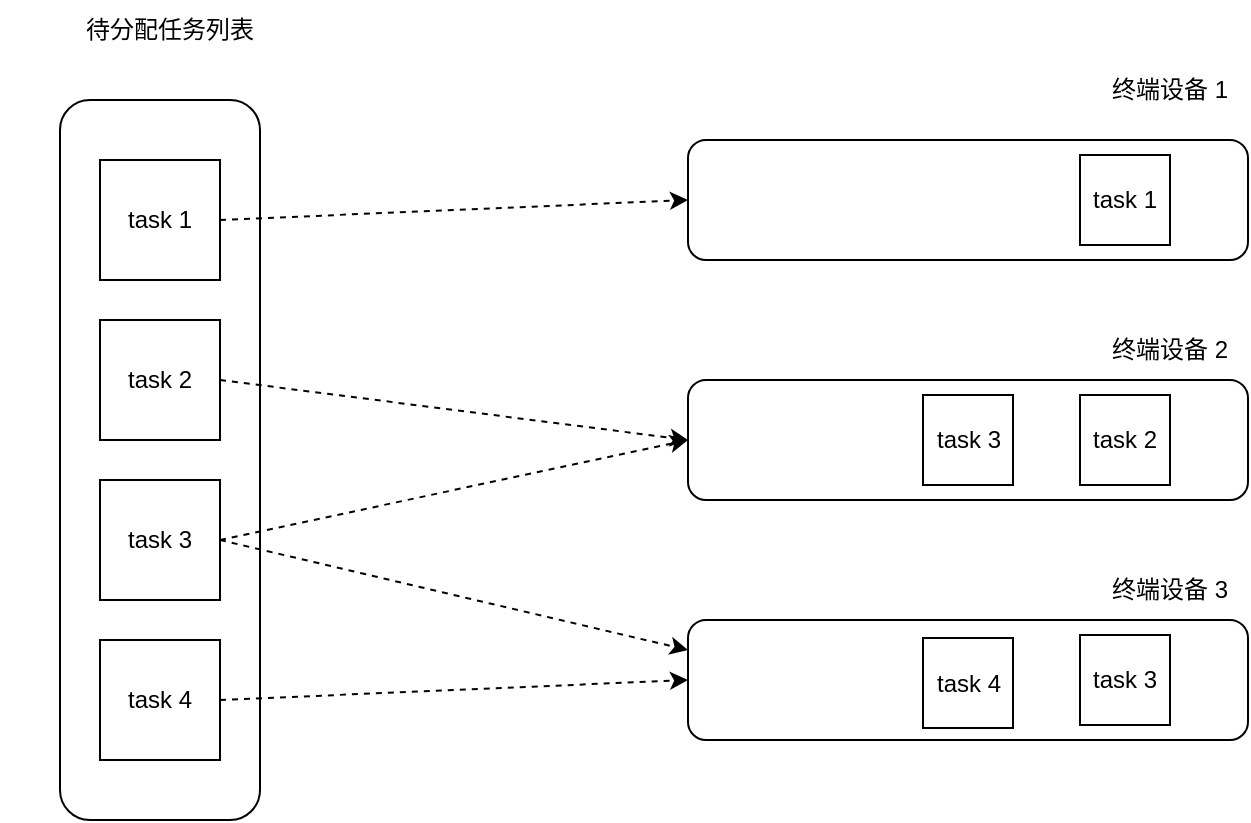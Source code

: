 <mxfile version="20.8.14" type="github">
  <diagram name="第 1 页" id="kU9h5htd539q5a9aOrrk">
    <mxGraphModel dx="954" dy="588" grid="1" gridSize="10" guides="1" tooltips="1" connect="1" arrows="1" fold="1" page="1" pageScale="1" pageWidth="827" pageHeight="1169" math="0" shadow="0">
      <root>
        <mxCell id="0" />
        <mxCell id="1" parent="0" />
        <mxCell id="ZIfVyA6NT1Mt5uhVDrUK-1" value="" style="rounded=1;whiteSpace=wrap;html=1;" vertex="1" parent="1">
          <mxGeometry x="100" y="120" width="100" height="360" as="geometry" />
        </mxCell>
        <mxCell id="ZIfVyA6NT1Mt5uhVDrUK-2" value="待分配任务列表" style="text;html=1;strokeColor=none;fillColor=none;align=center;verticalAlign=middle;whiteSpace=wrap;rounded=0;" vertex="1" parent="1">
          <mxGeometry x="70" y="70" width="170" height="30" as="geometry" />
        </mxCell>
        <mxCell id="ZIfVyA6NT1Mt5uhVDrUK-23" style="edgeStyle=none;rounded=0;orthogonalLoop=1;jettySize=auto;html=1;exitX=1;exitY=0.5;exitDx=0;exitDy=0;entryX=0;entryY=0.5;entryDx=0;entryDy=0;dashed=1;" edge="1" parent="1" source="ZIfVyA6NT1Mt5uhVDrUK-3" target="ZIfVyA6NT1Mt5uhVDrUK-7">
          <mxGeometry relative="1" as="geometry" />
        </mxCell>
        <mxCell id="ZIfVyA6NT1Mt5uhVDrUK-3" value="task 1" style="whiteSpace=wrap;html=1;aspect=fixed;" vertex="1" parent="1">
          <mxGeometry x="120" y="150" width="60" height="60" as="geometry" />
        </mxCell>
        <mxCell id="ZIfVyA6NT1Mt5uhVDrUK-22" style="edgeStyle=none;rounded=0;orthogonalLoop=1;jettySize=auto;html=1;exitX=1;exitY=0.5;exitDx=0;exitDy=0;entryX=0;entryY=0.5;entryDx=0;entryDy=0;dashed=1;" edge="1" parent="1" source="ZIfVyA6NT1Mt5uhVDrUK-4" target="ZIfVyA6NT1Mt5uhVDrUK-8">
          <mxGeometry relative="1" as="geometry" />
        </mxCell>
        <mxCell id="ZIfVyA6NT1Mt5uhVDrUK-4" value="task 2" style="whiteSpace=wrap;html=1;aspect=fixed;" vertex="1" parent="1">
          <mxGeometry x="120" y="230" width="60" height="60" as="geometry" />
        </mxCell>
        <mxCell id="ZIfVyA6NT1Mt5uhVDrUK-20" style="rounded=0;orthogonalLoop=1;jettySize=auto;html=1;exitX=1;exitY=0.5;exitDx=0;exitDy=0;entryX=0;entryY=0.25;entryDx=0;entryDy=0;dashed=1;" edge="1" parent="1" source="ZIfVyA6NT1Mt5uhVDrUK-5" target="ZIfVyA6NT1Mt5uhVDrUK-9">
          <mxGeometry relative="1" as="geometry" />
        </mxCell>
        <mxCell id="ZIfVyA6NT1Mt5uhVDrUK-21" style="edgeStyle=none;rounded=0;orthogonalLoop=1;jettySize=auto;html=1;exitX=1;exitY=0.5;exitDx=0;exitDy=0;entryX=0;entryY=0.5;entryDx=0;entryDy=0;dashed=1;" edge="1" parent="1" source="ZIfVyA6NT1Mt5uhVDrUK-5" target="ZIfVyA6NT1Mt5uhVDrUK-8">
          <mxGeometry relative="1" as="geometry" />
        </mxCell>
        <mxCell id="ZIfVyA6NT1Mt5uhVDrUK-5" value="task 3" style="whiteSpace=wrap;html=1;aspect=fixed;" vertex="1" parent="1">
          <mxGeometry x="120" y="310" width="60" height="60" as="geometry" />
        </mxCell>
        <mxCell id="ZIfVyA6NT1Mt5uhVDrUK-6" value="task 4" style="whiteSpace=wrap;html=1;aspect=fixed;" vertex="1" parent="1">
          <mxGeometry x="120" y="390" width="60" height="60" as="geometry" />
        </mxCell>
        <mxCell id="ZIfVyA6NT1Mt5uhVDrUK-7" value="" style="rounded=1;whiteSpace=wrap;html=1;" vertex="1" parent="1">
          <mxGeometry x="414" y="140" width="280" height="60" as="geometry" />
        </mxCell>
        <mxCell id="ZIfVyA6NT1Mt5uhVDrUK-8" value="" style="rounded=1;whiteSpace=wrap;html=1;" vertex="1" parent="1">
          <mxGeometry x="414" y="260" width="280" height="60" as="geometry" />
        </mxCell>
        <mxCell id="ZIfVyA6NT1Mt5uhVDrUK-9" value="" style="rounded=1;whiteSpace=wrap;html=1;" vertex="1" parent="1">
          <mxGeometry x="414" y="380" width="280" height="60" as="geometry" />
        </mxCell>
        <mxCell id="ZIfVyA6NT1Mt5uhVDrUK-10" value="终端设备 1" style="text;html=1;strokeColor=none;fillColor=none;align=center;verticalAlign=middle;whiteSpace=wrap;rounded=0;" vertex="1" parent="1">
          <mxGeometry x="620" y="100" width="70" height="30" as="geometry" />
        </mxCell>
        <mxCell id="ZIfVyA6NT1Mt5uhVDrUK-11" value="终端设备 2" style="text;html=1;strokeColor=none;fillColor=none;align=center;verticalAlign=middle;whiteSpace=wrap;rounded=0;" vertex="1" parent="1">
          <mxGeometry x="620" y="230" width="70" height="30" as="geometry" />
        </mxCell>
        <mxCell id="ZIfVyA6NT1Mt5uhVDrUK-12" value="终端设备 3" style="text;html=1;strokeColor=none;fillColor=none;align=center;verticalAlign=middle;whiteSpace=wrap;rounded=0;" vertex="1" parent="1">
          <mxGeometry x="620" y="350" width="70" height="30" as="geometry" />
        </mxCell>
        <mxCell id="ZIfVyA6NT1Mt5uhVDrUK-13" value="task 1" style="whiteSpace=wrap;html=1;aspect=fixed;" vertex="1" parent="1">
          <mxGeometry x="610" y="147.5" width="45" height="45" as="geometry" />
        </mxCell>
        <mxCell id="ZIfVyA6NT1Mt5uhVDrUK-15" value="task 2" style="whiteSpace=wrap;html=1;aspect=fixed;" vertex="1" parent="1">
          <mxGeometry x="610" y="267.5" width="45" height="45" as="geometry" />
        </mxCell>
        <mxCell id="ZIfVyA6NT1Mt5uhVDrUK-16" value="task 3" style="whiteSpace=wrap;html=1;aspect=fixed;" vertex="1" parent="1">
          <mxGeometry x="531.5" y="267.5" width="45" height="45" as="geometry" />
        </mxCell>
        <mxCell id="ZIfVyA6NT1Mt5uhVDrUK-17" value="task 3" style="whiteSpace=wrap;html=1;aspect=fixed;" vertex="1" parent="1">
          <mxGeometry x="610" y="387.5" width="45" height="45" as="geometry" />
        </mxCell>
        <mxCell id="ZIfVyA6NT1Mt5uhVDrUK-18" value="task 4" style="whiteSpace=wrap;html=1;aspect=fixed;" vertex="1" parent="1">
          <mxGeometry x="531.5" y="389" width="45" height="45" as="geometry" />
        </mxCell>
        <mxCell id="ZIfVyA6NT1Mt5uhVDrUK-19" style="rounded=0;orthogonalLoop=1;jettySize=auto;html=1;exitX=1;exitY=0.5;exitDx=0;exitDy=0;entryX=0;entryY=0.5;entryDx=0;entryDy=0;dashed=1;" edge="1" parent="1" source="ZIfVyA6NT1Mt5uhVDrUK-6" target="ZIfVyA6NT1Mt5uhVDrUK-9">
          <mxGeometry relative="1" as="geometry" />
        </mxCell>
      </root>
    </mxGraphModel>
  </diagram>
</mxfile>
